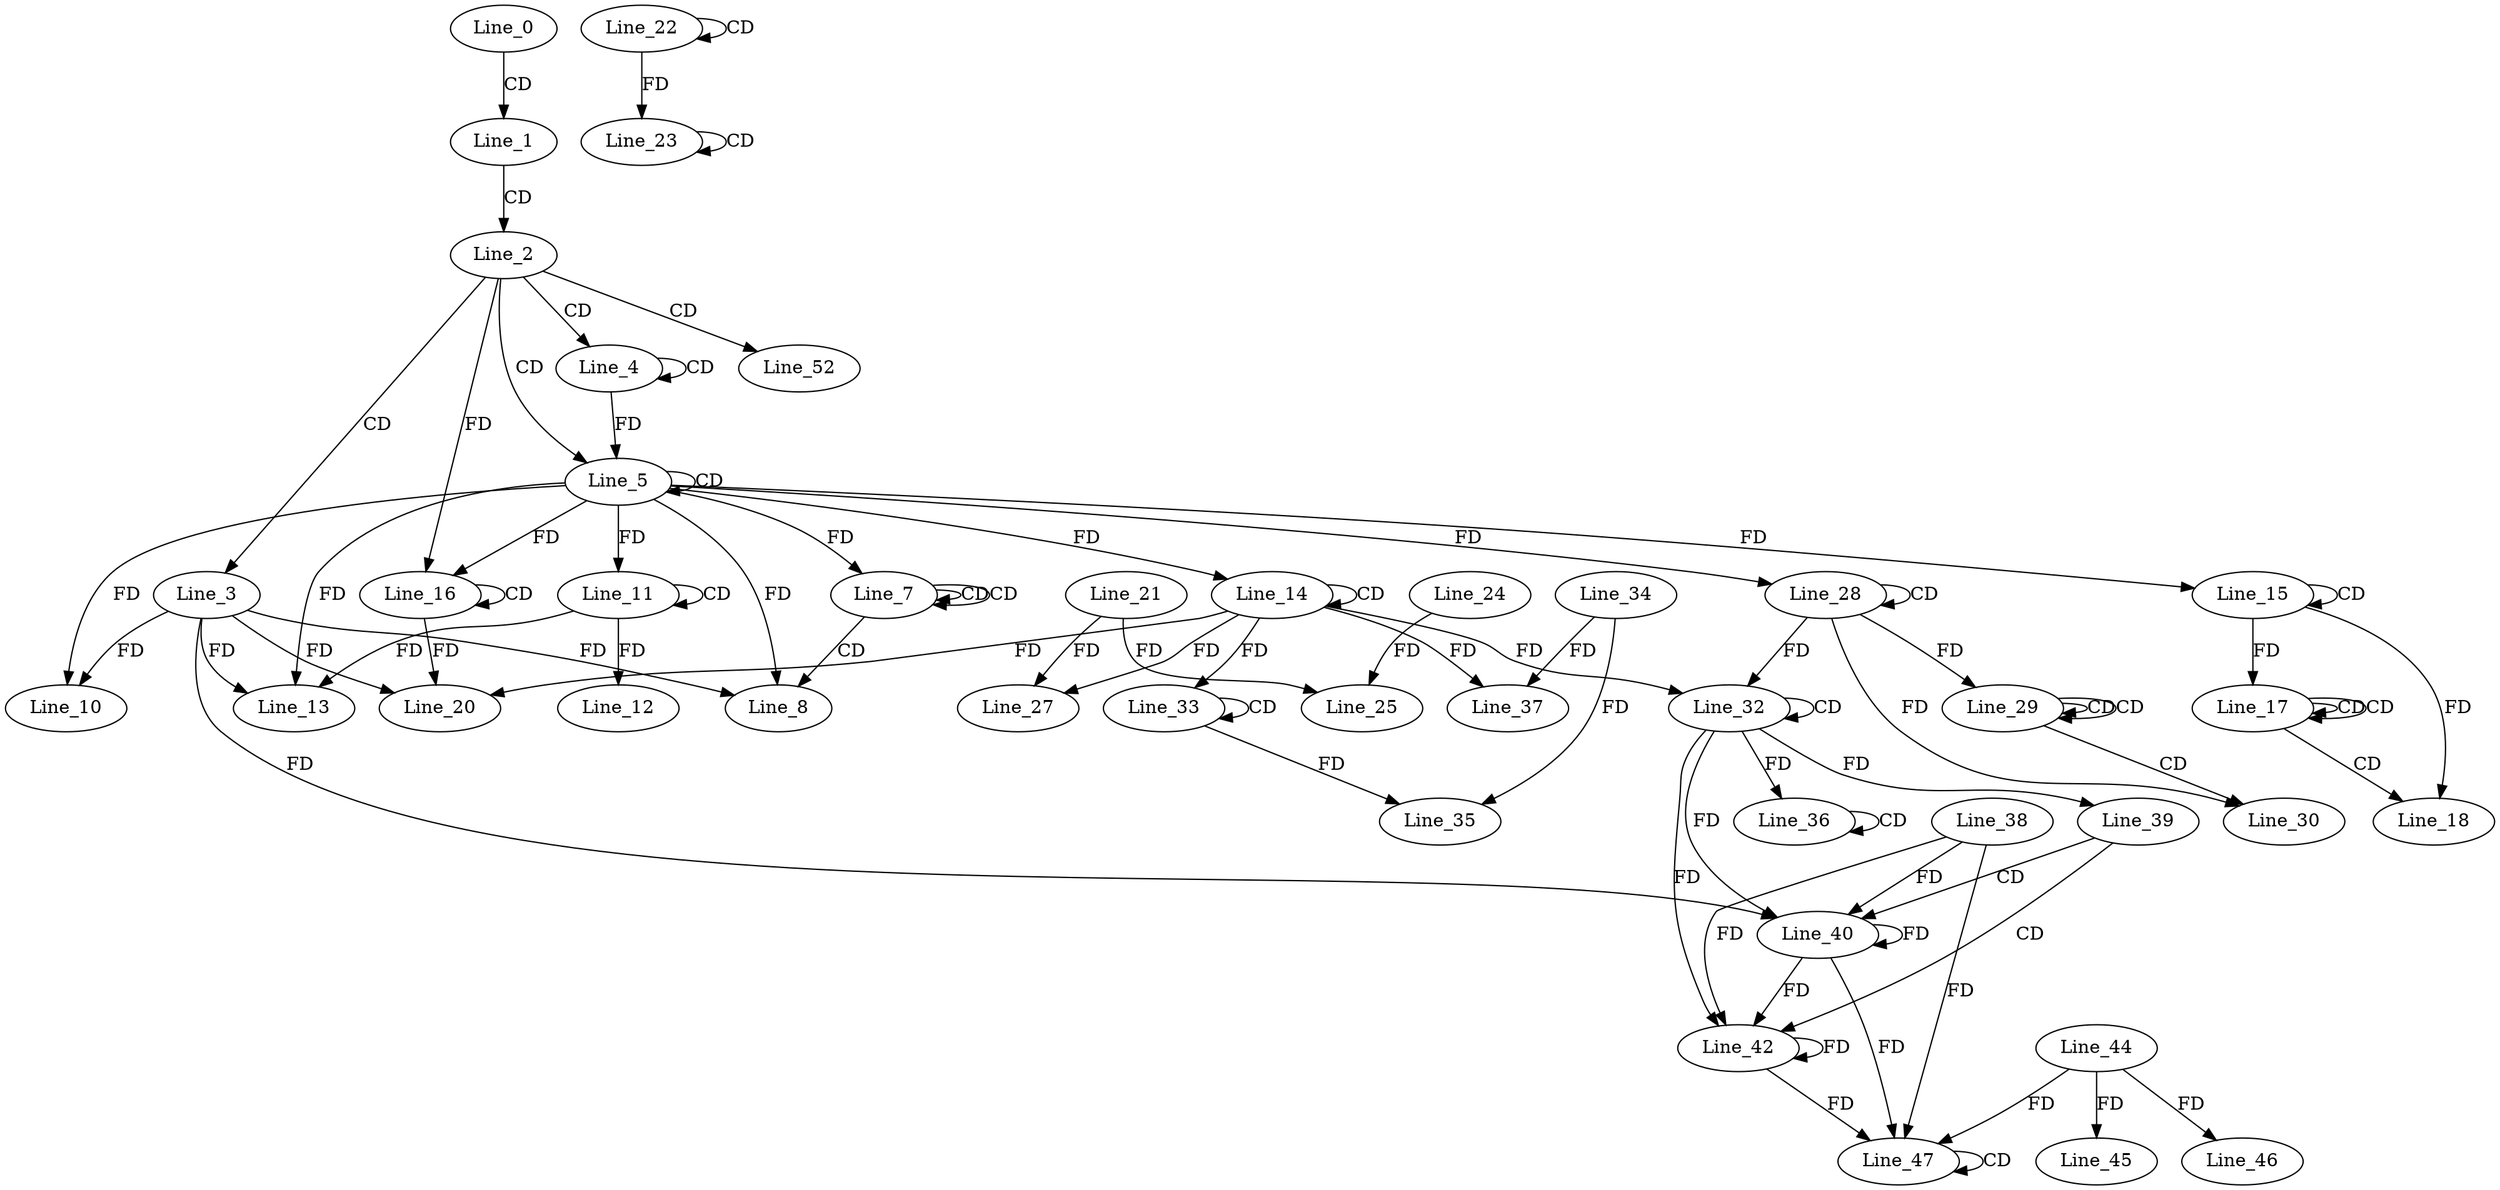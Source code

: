 digraph G {
  Line_0;
  Line_1;
  Line_2;
  Line_3;
  Line_4;
  Line_4;
  Line_5;
  Line_5;
  Line_7;
  Line_7;
  Line_7;
  Line_8;
  Line_10;
  Line_11;
  Line_11;
  Line_12;
  Line_13;
  Line_14;
  Line_14;
  Line_15;
  Line_15;
  Line_16;
  Line_16;
  Line_17;
  Line_17;
  Line_17;
  Line_18;
  Line_20;
  Line_20;
  Line_22;
  Line_22;
  Line_23;
  Line_23;
  Line_21;
  Line_25;
  Line_24;
  Line_25;
  Line_27;
  Line_27;
  Line_27;
  Line_28;
  Line_28;
  Line_29;
  Line_29;
  Line_29;
  Line_30;
  Line_32;
  Line_32;
  Line_33;
  Line_33;
  Line_35;
  Line_34;
  Line_36;
  Line_36;
  Line_36;
  Line_37;
  Line_39;
  Line_39;
  Line_40;
  Line_38;
  Line_40;
  Line_42;
  Line_42;
  Line_44;
  Line_45;
  Line_46;
  Line_47;
  Line_47;
  Line_47;
  Line_52;
  Line_0 -> Line_1 [ label="CD" ];
  Line_1 -> Line_2 [ label="CD" ];
  Line_2 -> Line_3 [ label="CD" ];
  Line_2 -> Line_4 [ label="CD" ];
  Line_4 -> Line_4 [ label="CD" ];
  Line_2 -> Line_5 [ label="CD" ];
  Line_5 -> Line_5 [ label="CD" ];
  Line_4 -> Line_5 [ label="FD" ];
  Line_7 -> Line_7 [ label="CD" ];
  Line_7 -> Line_7 [ label="CD" ];
  Line_5 -> Line_7 [ label="FD" ];
  Line_7 -> Line_8 [ label="CD" ];
  Line_5 -> Line_8 [ label="FD" ];
  Line_3 -> Line_8 [ label="FD" ];
  Line_5 -> Line_10 [ label="FD" ];
  Line_3 -> Line_10 [ label="FD" ];
  Line_11 -> Line_11 [ label="CD" ];
  Line_5 -> Line_11 [ label="FD" ];
  Line_11 -> Line_12 [ label="FD" ];
  Line_5 -> Line_13 [ label="FD" ];
  Line_11 -> Line_13 [ label="FD" ];
  Line_3 -> Line_13 [ label="FD" ];
  Line_14 -> Line_14 [ label="CD" ];
  Line_5 -> Line_14 [ label="FD" ];
  Line_15 -> Line_15 [ label="CD" ];
  Line_5 -> Line_15 [ label="FD" ];
  Line_16 -> Line_16 [ label="CD" ];
  Line_5 -> Line_16 [ label="FD" ];
  Line_2 -> Line_16 [ label="FD" ];
  Line_17 -> Line_17 [ label="CD" ];
  Line_17 -> Line_17 [ label="CD" ];
  Line_15 -> Line_17 [ label="FD" ];
  Line_17 -> Line_18 [ label="CD" ];
  Line_15 -> Line_18 [ label="FD" ];
  Line_14 -> Line_20 [ label="FD" ];
  Line_3 -> Line_20 [ label="FD" ];
  Line_16 -> Line_20 [ label="FD" ];
  Line_22 -> Line_22 [ label="CD" ];
  Line_23 -> Line_23 [ label="CD" ];
  Line_22 -> Line_23 [ label="FD" ];
  Line_21 -> Line_25 [ label="FD" ];
  Line_24 -> Line_25 [ label="FD" ];
  Line_14 -> Line_27 [ label="FD" ];
  Line_21 -> Line_27 [ label="FD" ];
  Line_28 -> Line_28 [ label="CD" ];
  Line_5 -> Line_28 [ label="FD" ];
  Line_29 -> Line_29 [ label="CD" ];
  Line_29 -> Line_29 [ label="CD" ];
  Line_28 -> Line_29 [ label="FD" ];
  Line_29 -> Line_30 [ label="CD" ];
  Line_28 -> Line_30 [ label="FD" ];
  Line_32 -> Line_32 [ label="CD" ];
  Line_14 -> Line_32 [ label="FD" ];
  Line_28 -> Line_32 [ label="FD" ];
  Line_33 -> Line_33 [ label="CD" ];
  Line_14 -> Line_33 [ label="FD" ];
  Line_33 -> Line_35 [ label="FD" ];
  Line_34 -> Line_35 [ label="FD" ];
  Line_36 -> Line_36 [ label="CD" ];
  Line_32 -> Line_36 [ label="FD" ];
  Line_14 -> Line_37 [ label="FD" ];
  Line_34 -> Line_37 [ label="FD" ];
  Line_32 -> Line_39 [ label="FD" ];
  Line_39 -> Line_40 [ label="CD" ];
  Line_38 -> Line_40 [ label="FD" ];
  Line_40 -> Line_40 [ label="FD" ];
  Line_32 -> Line_40 [ label="FD" ];
  Line_3 -> Line_40 [ label="FD" ];
  Line_39 -> Line_42 [ label="CD" ];
  Line_38 -> Line_42 [ label="FD" ];
  Line_40 -> Line_42 [ label="FD" ];
  Line_42 -> Line_42 [ label="FD" ];
  Line_32 -> Line_42 [ label="FD" ];
  Line_44 -> Line_45 [ label="FD" ];
  Line_44 -> Line_46 [ label="FD" ];
  Line_47 -> Line_47 [ label="CD" ];
  Line_38 -> Line_47 [ label="FD" ];
  Line_40 -> Line_47 [ label="FD" ];
  Line_42 -> Line_47 [ label="FD" ];
  Line_44 -> Line_47 [ label="FD" ];
  Line_2 -> Line_52 [ label="CD" ];
}
